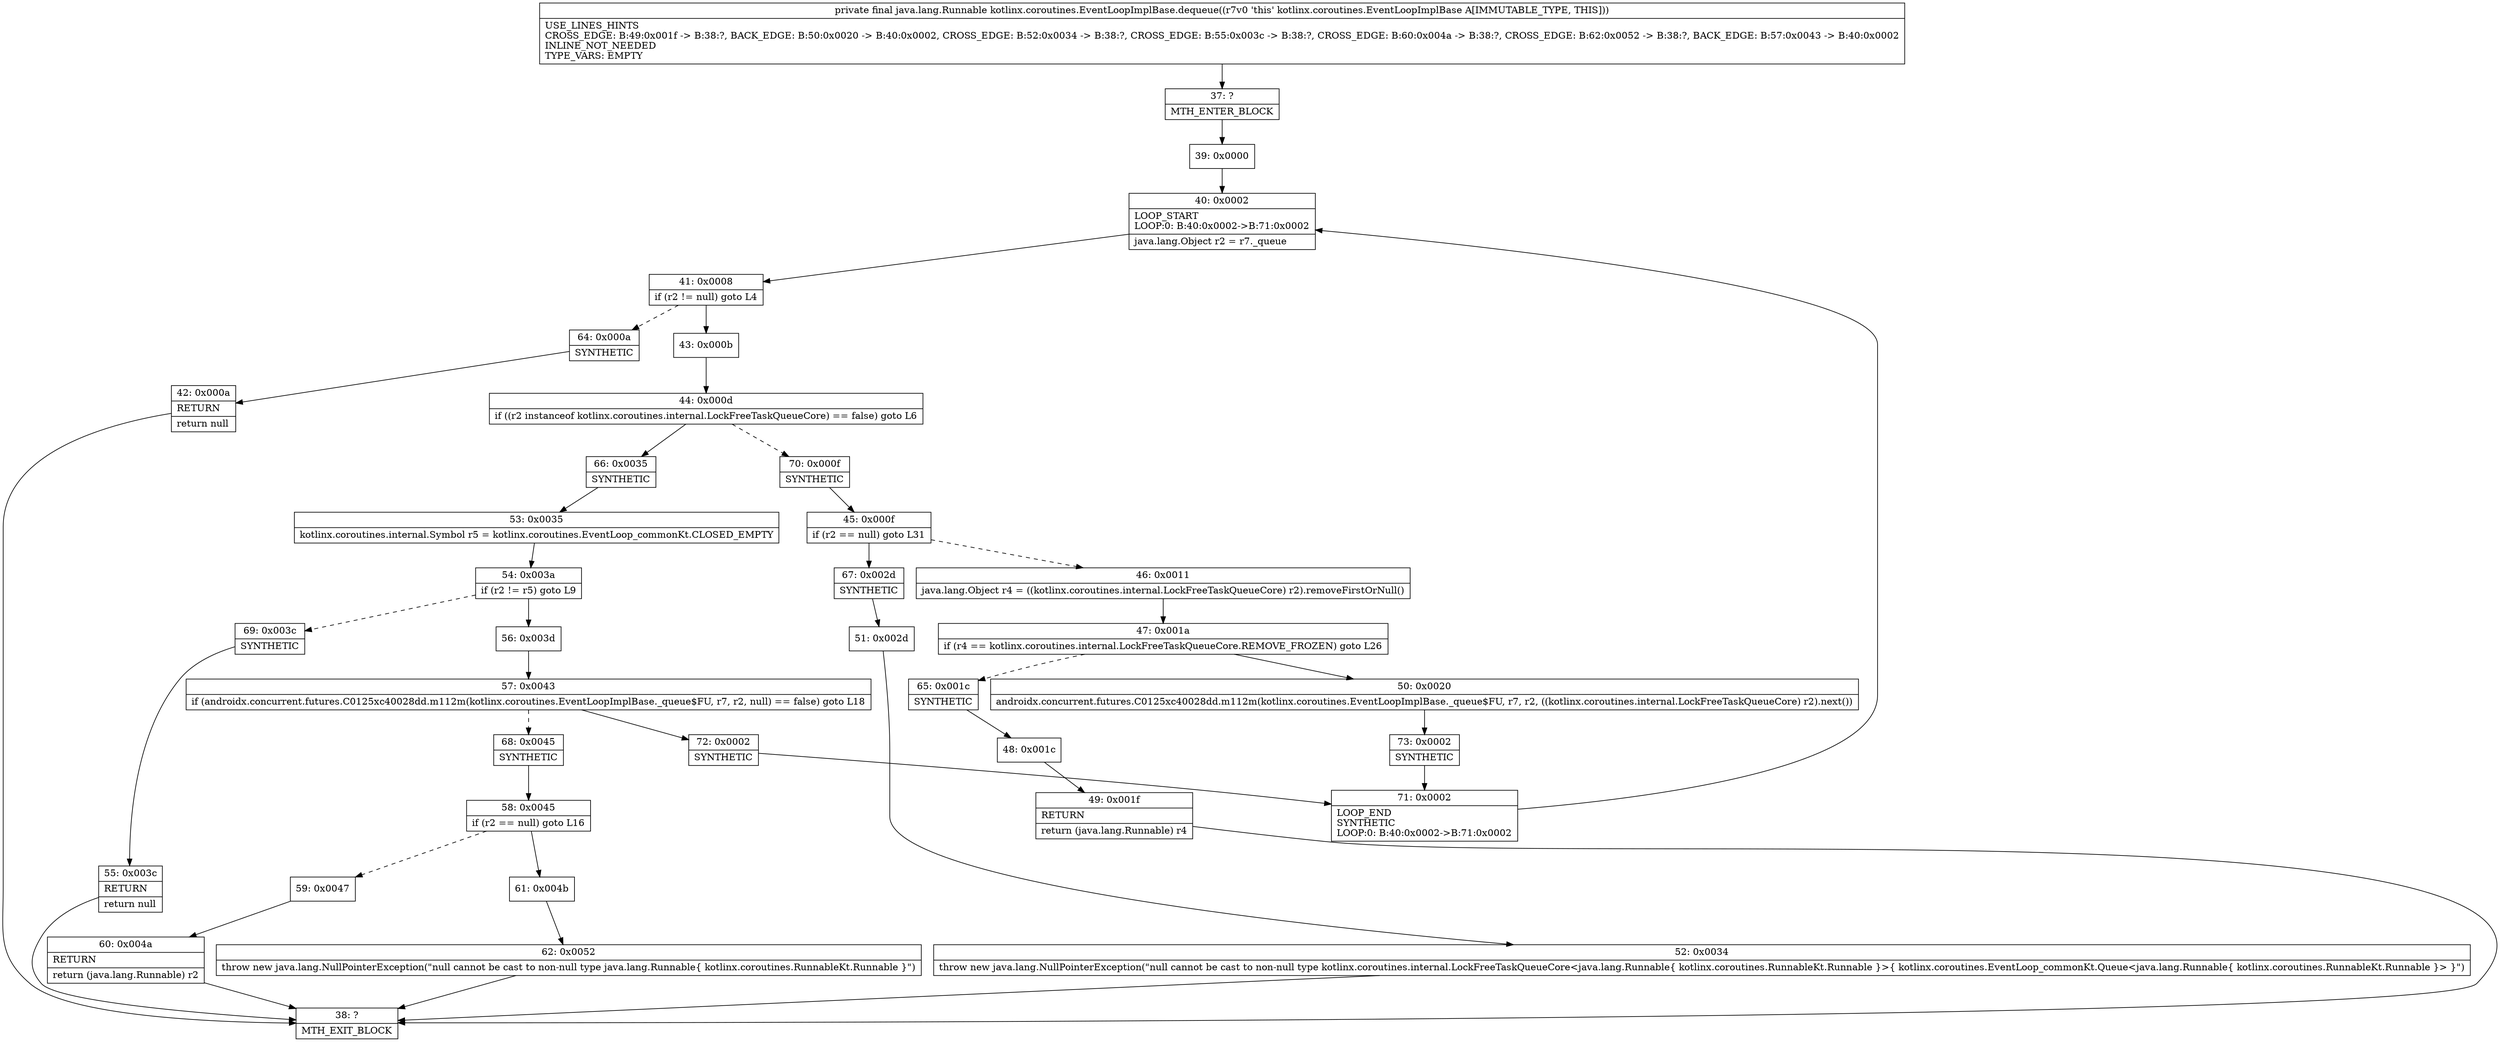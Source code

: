 digraph "CFG forkotlinx.coroutines.EventLoopImplBase.dequeue()Ljava\/lang\/Runnable;" {
Node_37 [shape=record,label="{37\:\ ?|MTH_ENTER_BLOCK\l}"];
Node_39 [shape=record,label="{39\:\ 0x0000}"];
Node_40 [shape=record,label="{40\:\ 0x0002|LOOP_START\lLOOP:0: B:40:0x0002\-\>B:71:0x0002\l|java.lang.Object r2 = r7._queue\l}"];
Node_41 [shape=record,label="{41\:\ 0x0008|if (r2 != null) goto L4\l}"];
Node_43 [shape=record,label="{43\:\ 0x000b}"];
Node_44 [shape=record,label="{44\:\ 0x000d|if ((r2 instanceof kotlinx.coroutines.internal.LockFreeTaskQueueCore) == false) goto L6\l}"];
Node_66 [shape=record,label="{66\:\ 0x0035|SYNTHETIC\l}"];
Node_53 [shape=record,label="{53\:\ 0x0035|kotlinx.coroutines.internal.Symbol r5 = kotlinx.coroutines.EventLoop_commonKt.CLOSED_EMPTY\l}"];
Node_54 [shape=record,label="{54\:\ 0x003a|if (r2 != r5) goto L9\l}"];
Node_56 [shape=record,label="{56\:\ 0x003d}"];
Node_57 [shape=record,label="{57\:\ 0x0043|if (androidx.concurrent.futures.C0125xc40028dd.m112m(kotlinx.coroutines.EventLoopImplBase._queue$FU, r7, r2, null) == false) goto L18\l}"];
Node_68 [shape=record,label="{68\:\ 0x0045|SYNTHETIC\l}"];
Node_58 [shape=record,label="{58\:\ 0x0045|if (r2 == null) goto L16\l}"];
Node_59 [shape=record,label="{59\:\ 0x0047}"];
Node_60 [shape=record,label="{60\:\ 0x004a|RETURN\l|return (java.lang.Runnable) r2\l}"];
Node_38 [shape=record,label="{38\:\ ?|MTH_EXIT_BLOCK\l}"];
Node_61 [shape=record,label="{61\:\ 0x004b}"];
Node_62 [shape=record,label="{62\:\ 0x0052|throw new java.lang.NullPointerException(\"null cannot be cast to non\-null type java.lang.Runnable\{ kotlinx.coroutines.RunnableKt.Runnable \}\")\l}"];
Node_72 [shape=record,label="{72\:\ 0x0002|SYNTHETIC\l}"];
Node_71 [shape=record,label="{71\:\ 0x0002|LOOP_END\lSYNTHETIC\lLOOP:0: B:40:0x0002\-\>B:71:0x0002\l}"];
Node_69 [shape=record,label="{69\:\ 0x003c|SYNTHETIC\l}"];
Node_55 [shape=record,label="{55\:\ 0x003c|RETURN\l|return null\l}"];
Node_70 [shape=record,label="{70\:\ 0x000f|SYNTHETIC\l}"];
Node_45 [shape=record,label="{45\:\ 0x000f|if (r2 == null) goto L31\l}"];
Node_46 [shape=record,label="{46\:\ 0x0011|java.lang.Object r4 = ((kotlinx.coroutines.internal.LockFreeTaskQueueCore) r2).removeFirstOrNull()\l}"];
Node_47 [shape=record,label="{47\:\ 0x001a|if (r4 == kotlinx.coroutines.internal.LockFreeTaskQueueCore.REMOVE_FROZEN) goto L26\l}"];
Node_50 [shape=record,label="{50\:\ 0x0020|androidx.concurrent.futures.C0125xc40028dd.m112m(kotlinx.coroutines.EventLoopImplBase._queue$FU, r7, r2, ((kotlinx.coroutines.internal.LockFreeTaskQueueCore) r2).next())\l}"];
Node_73 [shape=record,label="{73\:\ 0x0002|SYNTHETIC\l}"];
Node_65 [shape=record,label="{65\:\ 0x001c|SYNTHETIC\l}"];
Node_48 [shape=record,label="{48\:\ 0x001c}"];
Node_49 [shape=record,label="{49\:\ 0x001f|RETURN\l|return (java.lang.Runnable) r4\l}"];
Node_67 [shape=record,label="{67\:\ 0x002d|SYNTHETIC\l}"];
Node_51 [shape=record,label="{51\:\ 0x002d}"];
Node_52 [shape=record,label="{52\:\ 0x0034|throw new java.lang.NullPointerException(\"null cannot be cast to non\-null type kotlinx.coroutines.internal.LockFreeTaskQueueCore\<java.lang.Runnable\{ kotlinx.coroutines.RunnableKt.Runnable \}\>\{ kotlinx.coroutines.EventLoop_commonKt.Queue\<java.lang.Runnable\{ kotlinx.coroutines.RunnableKt.Runnable \}\> \}\")\l}"];
Node_64 [shape=record,label="{64\:\ 0x000a|SYNTHETIC\l}"];
Node_42 [shape=record,label="{42\:\ 0x000a|RETURN\l|return null\l}"];
MethodNode[shape=record,label="{private final java.lang.Runnable kotlinx.coroutines.EventLoopImplBase.dequeue((r7v0 'this' kotlinx.coroutines.EventLoopImplBase A[IMMUTABLE_TYPE, THIS]))  | USE_LINES_HINTS\lCROSS_EDGE: B:49:0x001f \-\> B:38:?, BACK_EDGE: B:50:0x0020 \-\> B:40:0x0002, CROSS_EDGE: B:52:0x0034 \-\> B:38:?, CROSS_EDGE: B:55:0x003c \-\> B:38:?, CROSS_EDGE: B:60:0x004a \-\> B:38:?, CROSS_EDGE: B:62:0x0052 \-\> B:38:?, BACK_EDGE: B:57:0x0043 \-\> B:40:0x0002\lINLINE_NOT_NEEDED\lTYPE_VARS: EMPTY\l}"];
MethodNode -> Node_37;Node_37 -> Node_39;
Node_39 -> Node_40;
Node_40 -> Node_41;
Node_41 -> Node_43;
Node_41 -> Node_64[style=dashed];
Node_43 -> Node_44;
Node_44 -> Node_66;
Node_44 -> Node_70[style=dashed];
Node_66 -> Node_53;
Node_53 -> Node_54;
Node_54 -> Node_56;
Node_54 -> Node_69[style=dashed];
Node_56 -> Node_57;
Node_57 -> Node_68[style=dashed];
Node_57 -> Node_72;
Node_68 -> Node_58;
Node_58 -> Node_59[style=dashed];
Node_58 -> Node_61;
Node_59 -> Node_60;
Node_60 -> Node_38;
Node_61 -> Node_62;
Node_62 -> Node_38;
Node_72 -> Node_71;
Node_71 -> Node_40;
Node_69 -> Node_55;
Node_55 -> Node_38;
Node_70 -> Node_45;
Node_45 -> Node_46[style=dashed];
Node_45 -> Node_67;
Node_46 -> Node_47;
Node_47 -> Node_50;
Node_47 -> Node_65[style=dashed];
Node_50 -> Node_73;
Node_73 -> Node_71;
Node_65 -> Node_48;
Node_48 -> Node_49;
Node_49 -> Node_38;
Node_67 -> Node_51;
Node_51 -> Node_52;
Node_52 -> Node_38;
Node_64 -> Node_42;
Node_42 -> Node_38;
}

